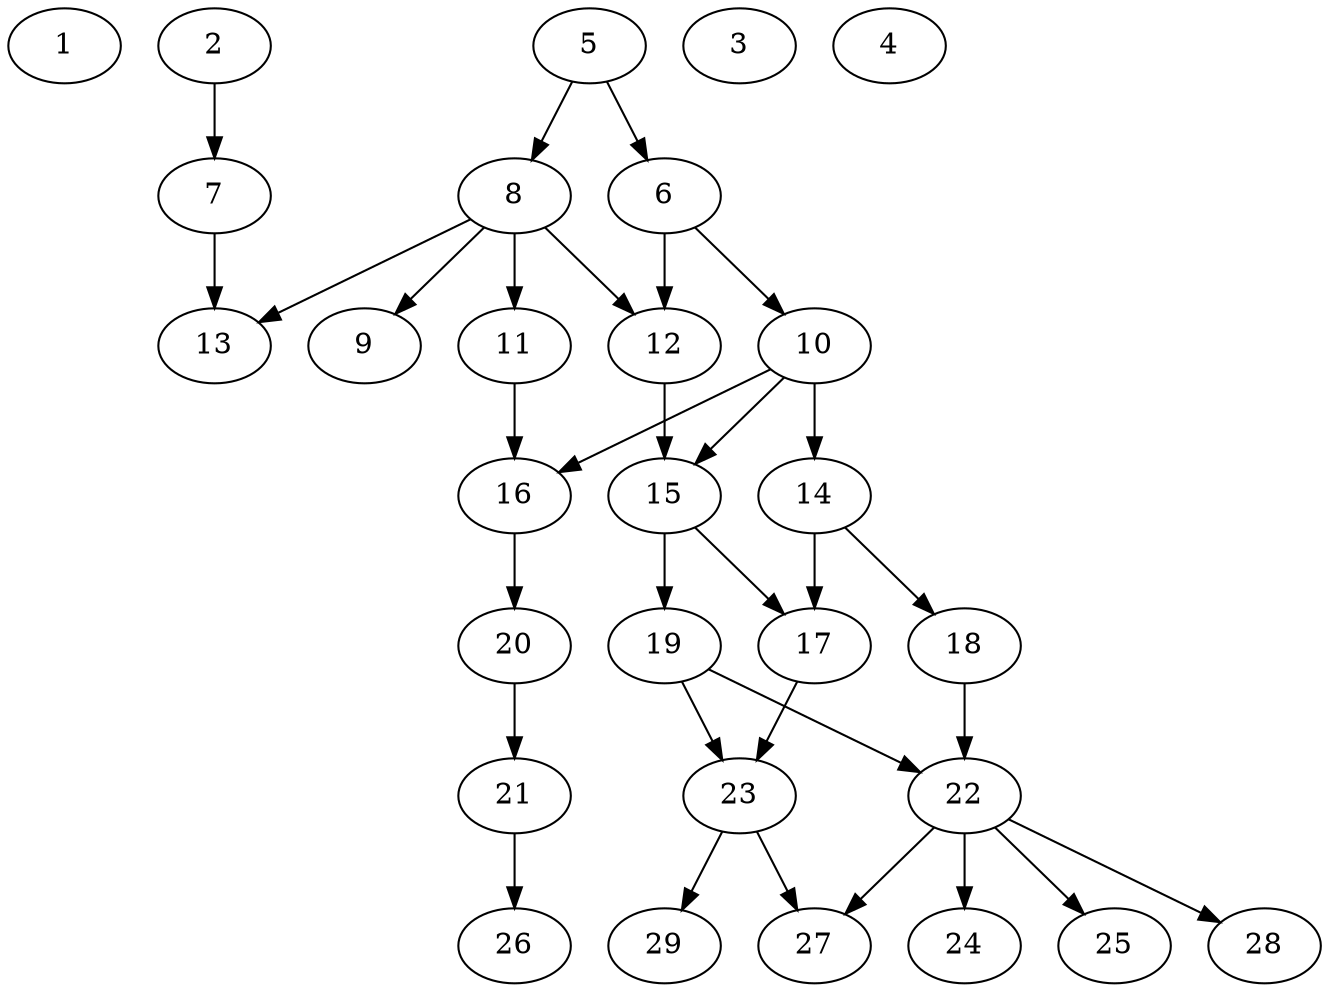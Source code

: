 // DAG (tier=2-normal, mode=data, n=29, ccr=0.447, fat=0.544, density=0.473, regular=0.546, jump=0.198, mindata=2097152, maxdata=16777216)
// DAG automatically generated by daggen at Sun Aug 24 16:33:34 2025
// /home/ermia/Project/Environments/daggen/bin/daggen --dot --ccr 0.447 --fat 0.544 --regular 0.546 --density 0.473 --jump 0.198 --mindata 2097152 --maxdata 16777216 -n 29 
digraph G {
  1 [size="1066029422282511745024", alpha="0.09", expect_size="533014711141255872512"]
  2 [size="6831927607949998", alpha="0.18", expect_size="3415963803974999"]
  2 -> 7 [size ="178430255562752"]
  3 [size="360613296085584052224", alpha="0.14", expect_size="180306648042792026112"]
  4 [size="267591962816852000768", alpha="0.03", expect_size="133795981408426000384"]
  5 [size="3521808312314562048", alpha="0.17", expect_size="1760904156157281024"]
  5 -> 6 [size ="2192546319040512"]
  5 -> 8 [size ="2192546319040512"]
  6 [size="299899702734010496", alpha="0.14", expect_size="149949851367005248"]
  6 -> 10 [size ="116522202693632"]
  6 -> 12 [size ="116522202693632"]
  7 [size="583921089929384448", alpha="0.05", expect_size="291960544964692224"]
  7 -> 13 [size ="246518044950528"]
  8 [size="38325010998913728", alpha="0.10", expect_size="19162505499456864"]
  8 -> 9 [size ="2137295213821952"]
  8 -> 11 [size ="2137295213821952"]
  8 -> 12 [size ="2137295213821952"]
  8 -> 13 [size ="2137295213821952"]
  9 [size="1270537193325898760192", alpha="0.15", expect_size="635268596662949380096"]
  10 [size="40253784583597720", alpha="0.01", expect_size="20126892291798860"]
  10 -> 14 [size ="1287544968839168"]
  10 -> 15 [size ="1287544968839168"]
  10 -> 16 [size ="1287544968839168"]
  11 [size="7237551591896875", alpha="0.14", expect_size="3618775795948437"]
  11 -> 16 [size ="526851768320000"]
  12 [size="3232726329619945984", alpha="0.17", expect_size="1616363164809972992"]
  12 -> 15 [size ="1776377535660032"]
  13 [size="4650960082965232615424", alpha="0.02", expect_size="2325480041482616307712"]
  14 [size="105196828328198144000", alpha="0.08", expect_size="52598414164099072000"]
  14 -> 17 [size ="178275536076800"]
  14 -> 18 [size ="178275536076800"]
  15 [size="17767977298702474", alpha="0.05", expect_size="8883988649351237"]
  15 -> 17 [size ="300783136407552"]
  15 -> 19 [size ="300783136407552"]
  16 [size="3479599683554428", alpha="0.14", expect_size="1739799841777214"]
  16 -> 20 [size ="92964575510528"]
  17 [size="62720312708599456", alpha="0.09", expect_size="31360156354299728"]
  17 -> 23 [size ="1242223333081088"]
  18 [size="115961305687882048", alpha="0.12", expect_size="57980652843941024"]
  18 -> 22 [size ="173283685171200"]
  19 [size="242172579527704032", alpha="0.02", expect_size="121086289763852016"]
  19 -> 22 [size ="238758448332800"]
  19 -> 23 [size ="238758448332800"]
  20 [size="1110946497324771328", alpha="0.16", expect_size="555473248662385664"]
  20 -> 21 [size ="1535172172316672"]
  21 [size="1086358951056650368", alpha="0.12", expect_size="543179475528325184"]
  21 -> 26 [size ="508140676186112"]
  22 [size="7828316223632201", alpha="0.09", expect_size="3914158111816100"]
  22 -> 24 [size ="161739752603648"]
  22 -> 25 [size ="161739752603648"]
  22 -> 27 [size ="161739752603648"]
  22 -> 28 [size ="161739752603648"]
  23 [size="46737758380608120", alpha="0.14", expect_size="23368879190304060"]
  23 -> 27 [size ="1038968032329728"]
  23 -> 29 [size ="1038968032329728"]
  24 [size="276102296116021856", alpha="0.18", expect_size="138051148058010928"]
  25 [size="12223149460910250", alpha="0.08", expect_size="6111574730455125"]
  26 [size="118539207004320592", alpha="0.04", expect_size="59269603502160296"]
  27 [size="31281124636142600192", alpha="0.17", expect_size="15640562318071300096"]
  28 [size="532575328045623296", alpha="0.16", expect_size="266287664022811648"]
  29 [size="4380751921989535399936", alpha="0.03", expect_size="2190375960994767699968"]
}